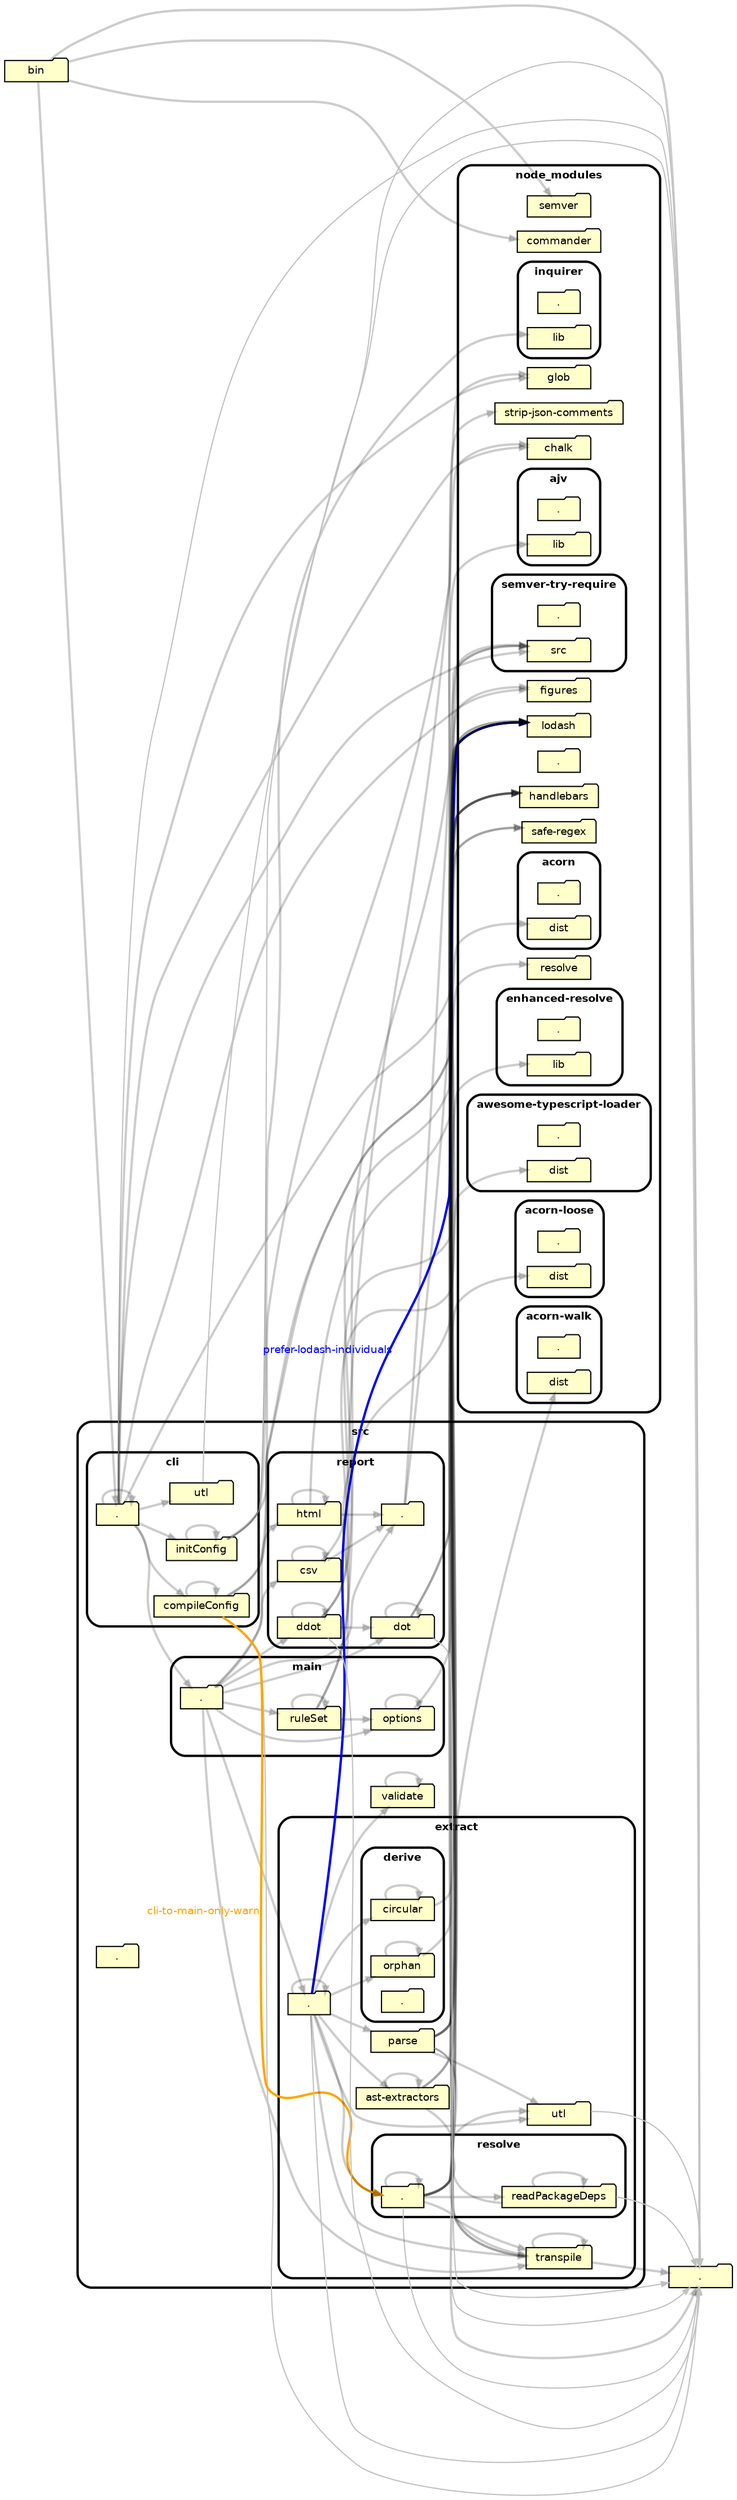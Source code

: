 strict digraph "dependency-cruiser output"{
    ordering=out
    rankdir=LR
    splines=true
    overlap=true
    nodesep=0.16
    ranksep=0.18
    fontname="Helvetica-bold"
    fontsize=9
    style="rounded,bold,filled"
    fillcolor="#ffffff"
    compound=true
    node [shape=folder style="rounded, filled" fillcolor="#ffffcc" height=0.2 fontname=Helvetica fontsize=9]
    edge [color="#00000033" penwidth=2.0 arrowsize=0.6 arrowhead=normal fontname=Helvetica fontsize=9]

    "." [label="." ]
    "bin" [label="bin" ]
    "bin" -> "."
    "bin" -> "src/cli"
    "bin" -> "node_modules/commander"
    "bin" -> "node_modules/semver"
    subgraph "cluster_node_modules" {label="node_modules" "node_modules" [label="." width="0.5"] subgraph "cluster_node_modules/acorn-loose" {label="acorn-loose" "node_modules/acorn-loose" [label="." width="0.5"] "node_modules/acorn-loose/dist" [label="dist" shape="folder" ] } }
    subgraph "cluster_node_modules" {label="node_modules" "node_modules" [label="." width="0.5"] subgraph "cluster_node_modules/acorn-walk" {label="acorn-walk" "node_modules/acorn-walk" [label="." width="0.5"] "node_modules/acorn-walk/dist" [label="dist" shape="folder" ] } }
    subgraph "cluster_node_modules" {label="node_modules" "node_modules" [label="." width="0.5"] subgraph "cluster_node_modules/acorn" {label="acorn" "node_modules/acorn" [label="." width="0.5"] "node_modules/acorn/dist" [label="dist" shape="folder" ] } }
    subgraph "cluster_node_modules" {label="node_modules" "node_modules" [label="." width="0.5"] subgraph "cluster_node_modules/ajv" {label="ajv" "node_modules/ajv" [label="." width="0.5"] "node_modules/ajv/lib" [label="lib" shape="folder" ] } }
    subgraph "cluster_node_modules" {label="node_modules" "node_modules" [label="." width="0.5"] subgraph "cluster_node_modules/awesome-typescript-loader" {label="awesome-typescript-loader" "node_modules/awesome-typescript-loader" [label="." width="0.5"] "node_modules/awesome-typescript-loader/dist" [label="dist" shape="folder" ] } }
    subgraph "cluster_node_modules" {label="node_modules" "node_modules" [label="." width="0.5"] "node_modules/chalk" [label="chalk" shape="folder" ] }
    subgraph "cluster_node_modules" {label="node_modules" "node_modules" [label="." width="0.5"] "node_modules/commander" [label="commander" shape="folder" ] }
    subgraph "cluster_node_modules" {label="node_modules" "node_modules" [label="." width="0.5"] subgraph "cluster_node_modules/enhanced-resolve" {label="enhanced-resolve" "node_modules/enhanced-resolve" [label="." width="0.5"] "node_modules/enhanced-resolve/lib" [label="lib" shape="folder" ] } }
    subgraph "cluster_node_modules" {label="node_modules" "node_modules" [label="." width="0.5"] "node_modules/figures" [label="figures" shape="folder" ] }
    subgraph "cluster_node_modules" {label="node_modules" "node_modules" [label="." width="0.5"] "node_modules/glob" [label="glob" shape="folder" ] }
    subgraph "cluster_node_modules" {label="node_modules" "node_modules" [label="." width="0.5"] "node_modules/handlebars" [label="handlebars" shape="folder" ] }
    subgraph "cluster_node_modules" {label="node_modules" "node_modules" [label="." width="0.5"] subgraph "cluster_node_modules/inquirer" {label="inquirer" "node_modules/inquirer" [label="." width="0.5"] "node_modules/inquirer/lib" [label="lib" shape="folder" ] } }
    subgraph "cluster_node_modules" {label="node_modules" "node_modules" [label="." width="0.5"] "node_modules/lodash" [label="lodash" shape="folder" ] }
    subgraph "cluster_node_modules" {label="node_modules" "node_modules" [label="." width="0.5"] "node_modules/resolve" [label="resolve" shape="folder" ] }
    subgraph "cluster_node_modules" {label="node_modules" "node_modules" [label="." width="0.5"] "node_modules/safe-regex" [label="safe-regex" shape="folder" ] }
    subgraph "cluster_node_modules" {label="node_modules" "node_modules" [label="." width="0.5"] "node_modules/semver" [label="semver" shape="folder" ] }
    subgraph "cluster_node_modules" {label="node_modules" "node_modules" [label="." width="0.5"] subgraph "cluster_node_modules/semver-try-require" {label="semver-try-require" "node_modules/semver-try-require" [label="." width="0.5"] "node_modules/semver-try-require/src" [label="src" shape="folder" ] } }
    subgraph "cluster_node_modules" {label="node_modules" "node_modules" [label="." width="0.5"] "node_modules/strip-json-comments" [label="strip-json-comments" shape="folder" ] }
    subgraph "cluster_src" {label="src" "src" [label="." width="0.5"] "src/cli" [label="cli" ] }
    "src/cli" -> "src/main"
    "src/cli" -> "src/cli"
    "src/cli" -> "src/cli/initConfig"
    "src/cli" -> "src/cli/utl"
    "src/cli" -> "node_modules/glob"
    "src/cli" -> "node_modules/lodash"
    "src/cli" -> "node_modules/chalk"
    "src/cli" -> "node_modules/figures"
    "src/cli" -> "src/cli/compileConfig"
    "src/cli" -> "." [color="grey" penwidth=1.0]
    "src/cli" -> "node_modules/semver-try-require/src"
    subgraph "cluster_src" {label="src" "src" [label="." width="0.5"] subgraph "cluster_src/cli" {label="cli" "src/cli" [label="." width="0.5"] "src/cli/compileConfig" [label="compileConfig" ] } }
    "src/cli/compileConfig" -> "src/extract/resolve" [color="orange" penwidth="2.0" tooltip="cli-to-main-only-warn" fontcolor="orange" xlabel="cli-to-main-only-warn"]
    "src/cli/compileConfig" -> "src/cli/compileConfig"
    "src/cli/compileConfig" -> "." [color="grey" penwidth=1.0]
    "src/cli/compileConfig" -> "node_modules/lodash"
    "src/cli/compileConfig" -> "node_modules/strip-json-comments"
    subgraph "cluster_src" {label="src" "src" [label="." width="0.5"] subgraph "cluster_src/cli" {label="cli" "src/cli" [label="." width="0.5"] "src/cli/initConfig" [label="initConfig" ] } }
    "src/cli/initConfig" -> "src/cli/initConfig"
    "src/cli/initConfig" -> "." [color="grey" penwidth=1.0]
    "src/cli/initConfig" -> "node_modules/handlebars"
    "src/cli/initConfig" -> "node_modules/inquirer/lib"
    subgraph "cluster_src" {label="src" "src" [label="." width="0.5"] subgraph "cluster_src/cli" {label="cli" "src/cli" [label="." width="0.5"] "src/cli/utl" [label="utl" ] } }
    "src/cli/utl" -> "." [color="grey" penwidth=1.0]
    subgraph "cluster_src" {label="src" "src" [label="." width="0.5"] "src/extract" [label="extract" ] }
    "src/extract" -> "src/extract"
    "src/extract" -> "src/extract/derive/circular"
    "src/extract" -> "src/extract/derive/orphan"
    "src/extract" -> "src/extract/utl"
    "src/extract" -> "node_modules/lodash" [color="blue" penwidth="2.0" tooltip="prefer-lodash-individuals" fontcolor="blue" xlabel="prefer-lodash-individuals"]
    "src/extract" -> "src/validate"
    "src/extract" -> "src/extract/ast-extractors"
    "src/extract" -> "src/extract/parse"
    "src/extract" -> "src/extract/resolve"
    "src/extract" -> "." [color="grey" penwidth=1.0]
    "src/extract" -> "src/extract/transpile"
    "src/extract" -> "node_modules/glob"
    subgraph "cluster_src" {label="src" "src" [label="." width="0.5"] subgraph "cluster_src/extract" {label="extract" "src/extract" [label="." width="0.5"] "src/extract/ast-extractors" [label="ast-extractors" ] } }
    "src/extract/ast-extractors" -> "src/extract/ast-extractors"
    "src/extract/ast-extractors" -> "node_modules/acorn-walk/dist"
    "src/extract/ast-extractors" -> "."
    "src/extract/ast-extractors" -> "node_modules/semver-try-require/src"
    subgraph "cluster_src" {label="src" "src" [label="." width="0.5"] subgraph "cluster_src/extract" {label="extract" "src/extract" [label="." width="0.5"] subgraph "cluster_src/extract/derive" {label="derive" "src/extract/derive" [label="." width="0.5"] "src/extract/derive/circular" [label="circular" ] } } }
    "src/extract/derive/circular" -> "src/extract/derive/circular"
    "src/extract/derive/circular" -> "node_modules/lodash"
    subgraph "cluster_src" {label="src" "src" [label="." width="0.5"] subgraph "cluster_src/extract" {label="extract" "src/extract" [label="." width="0.5"] subgraph "cluster_src/extract/derive" {label="derive" "src/extract/derive" [label="." width="0.5"] "src/extract/derive/orphan" [label="orphan" ] } } }
    "src/extract/derive/orphan" -> "src/extract/derive/orphan"
    "src/extract/derive/orphan" -> "node_modules/lodash"
    subgraph "cluster_src" {label="src" "src" [label="." width="0.5"] subgraph "cluster_src/extract" {label="extract" "src/extract" [label="." width="0.5"] "src/extract/parse" [label="parse" ] } }
    "src/extract/parse" -> "src/extract/transpile"
    "src/extract/parse" -> "src/extract/utl"
    "src/extract/parse" -> "node_modules/acorn/dist"
    "src/extract/parse" -> "node_modules/acorn-loose/dist"
    "src/extract/parse" -> "." [color="grey" penwidth=1.0]
    "src/extract/parse" -> "node_modules/lodash"
    "src/extract/parse" -> "node_modules/semver-try-require/src"
    subgraph "cluster_src" {label="src" "src" [label="." width="0.5"] subgraph "cluster_src/extract" {label="extract" "src/extract" [label="." width="0.5"] "src/extract/resolve" [label="resolve" ] } }
    "src/extract/resolve" -> "src/extract/utl"
    "src/extract/resolve" -> "src/extract/resolve"
    "src/extract/resolve" -> "." [color="grey" penwidth=1.0]
    "src/extract/resolve" -> "src/extract/resolve/readPackageDeps"
    "src/extract/resolve" -> "node_modules/lodash"
    "src/extract/resolve" -> "node_modules/resolve"
    "src/extract/resolve" -> "node_modules/enhanced-resolve/lib"
    "src/extract/resolve" -> "src/extract/transpile"
    "src/extract/resolve" -> "node_modules/awesome-typescript-loader/dist"
    subgraph "cluster_src" {label="src" "src" [label="." width="0.5"] subgraph "cluster_src/extract" {label="extract" "src/extract" [label="." width="0.5"] subgraph "cluster_src/extract/resolve" {label="resolve" "src/extract/resolve" [label="." width="0.5"] "src/extract/resolve/readPackageDeps" [label="readPackageDeps" ] } } }
    "src/extract/resolve/readPackageDeps" -> "src/extract/resolve/readPackageDeps"
    "src/extract/resolve/readPackageDeps" -> "." [color="grey" penwidth=1.0]
    "src/extract/resolve/readPackageDeps" -> "node_modules/lodash"
    subgraph "cluster_src" {label="src" "src" [label="." width="0.5"] subgraph "cluster_src/extract" {label="extract" "src/extract" [label="." width="0.5"] "src/extract/transpile" [label="transpile" ] } }
    "src/extract/transpile" -> "src/extract/transpile"
    "src/extract/transpile" -> "."
    "src/extract/transpile" -> "node_modules/semver-try-require/src"
    "src/extract/transpile" -> "node_modules/lodash"
    subgraph "cluster_src" {label="src" "src" [label="." width="0.5"] subgraph "cluster_src/extract" {label="extract" "src/extract" [label="." width="0.5"] "src/extract/utl" [label="utl" ] } }
    "src/extract/utl" -> "." [color="grey" penwidth=1.0]
    subgraph "cluster_src" {label="src" "src" [label="." width="0.5"] "src/main" [label="main" ] }
    "src/main" -> "src/extract"
    "src/main" -> "src/extract/transpile"
    "src/main" -> "src/report/csv"
    "src/main" -> "src/report/ddot"
    "src/main" -> "src/report/dot"
    "src/main" -> "src/report"
    "src/main" -> "src/report/html"
    "src/main" -> "src/main/options"
    "src/main" -> "src/main/ruleSet"
    subgraph "cluster_src" {label="src" "src" [label="." width="0.5"] subgraph "cluster_src/main" {label="main" "src/main" [label="." width="0.5"] "src/main/options" [label="options" ] } }
    "src/main/options" -> "src/main/options"
    "src/main/options" -> "node_modules/safe-regex"
    subgraph "cluster_src" {label="src" "src" [label="." width="0.5"] subgraph "cluster_src/main" {label="main" "src/main" [label="." width="0.5"] "src/main/ruleSet" [label="ruleSet" ] } }
    "src/main/ruleSet" -> "src/main/options"
    "src/main/ruleSet" -> "src/main/ruleSet"
    "src/main/ruleSet" -> "node_modules/ajv/lib"
    "src/main/ruleSet" -> "node_modules/safe-regex"
    subgraph "cluster_src" {label="src" "src" [label="." width="0.5"] "src/report" [label="report" ] }
    "src/report" -> "node_modules/chalk"
    "src/report" -> "node_modules/figures"
    subgraph "cluster_src" {label="src" "src" [label="." width="0.5"] subgraph "cluster_src/report" {label="report" "src/report" [label="." width="0.5"] "src/report/csv" [label="csv" ] } }
    "src/report/csv" -> "src/report"
    "src/report/csv" -> "src/report/csv"
    "src/report/csv" -> "node_modules/handlebars"
    subgraph "cluster_src" {label="src" "src" [label="." width="0.5"] subgraph "cluster_src/report" {label="report" "src/report" [label="." width="0.5"] "src/report/ddot" [label="ddot" ] } }
    "src/report/ddot" -> "src/report/dot"
    "src/report/ddot" -> "src/report/ddot"
    "src/report/ddot" -> "node_modules/handlebars"
    "src/report/ddot" -> "node_modules/lodash"
    "src/report/ddot" -> "." [color="grey" penwidth=1.0]
    subgraph "cluster_src" {label="src" "src" [label="." width="0.5"] subgraph "cluster_src/report" {label="report" "src/report" [label="." width="0.5"] "src/report/dot" [label="dot" ] } }
    "src/report/dot" -> "src/report/dot"
    "src/report/dot" -> "node_modules/lodash"
    "src/report/dot" -> "node_modules/handlebars"
    "src/report/dot" -> "." [color="grey" penwidth=1.0]
    subgraph "cluster_src" {label="src" "src" [label="." width="0.5"] subgraph "cluster_src/report" {label="report" "src/report" [label="." width="0.5"] "src/report/html" [label="html" ] } }
    "src/report/html" -> "src/report"
    "src/report/html" -> "src/report/html"
    "src/report/html" -> "node_modules/handlebars"
    subgraph "cluster_src" {label="src" "src" [label="." width="0.5"] "src/validate" [label="validate" ] }
    "src/validate" -> "src/validate"
}
